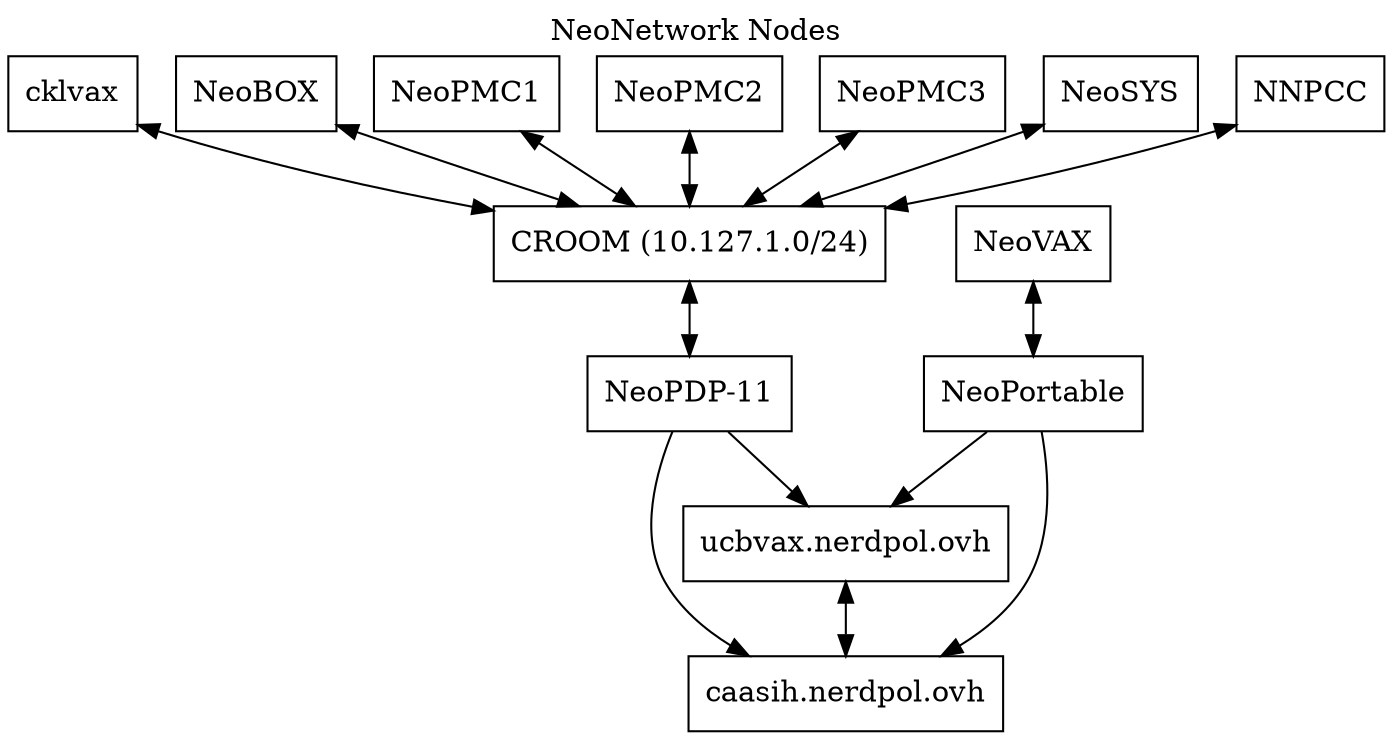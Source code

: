 digraph ""
{
	labelloc="t";
	label="NeoNetwork Nodes";
	rankdir=TD
	node [shape=box]
	c [label="caasih.nerdpol.ovh"]
	ucbvax [label="ucbvax.nerdpol.ovh"]
	np11 [label="NeoPDP-11"]
	cklvax [label="cklvax"]
	neobox [label="NeoBOX"]
	local [label="CROOM (10.127.1.0/24)"]
	np [label="NeoPortable"]
	nv [label="NeoVAX"]

	NeoPMC1 -> local [dir=both]
	NeoPMC2 -> local [dir=both]
	NeoPMC3 -> local [dir=both]
	NeoSYS -> local [dir=both]
	NNPCC -> local [dir=both]
	np11 -> c
	np11 -> ucbvax
	ucbvax -> c [dir=both]
	cklvax -> local [dir=both]
	neobox -> local [dir=both]
	local -> np11 [dir=both]
	np -> ucbvax
	np -> c
	nv -> np [dir=both]
}
